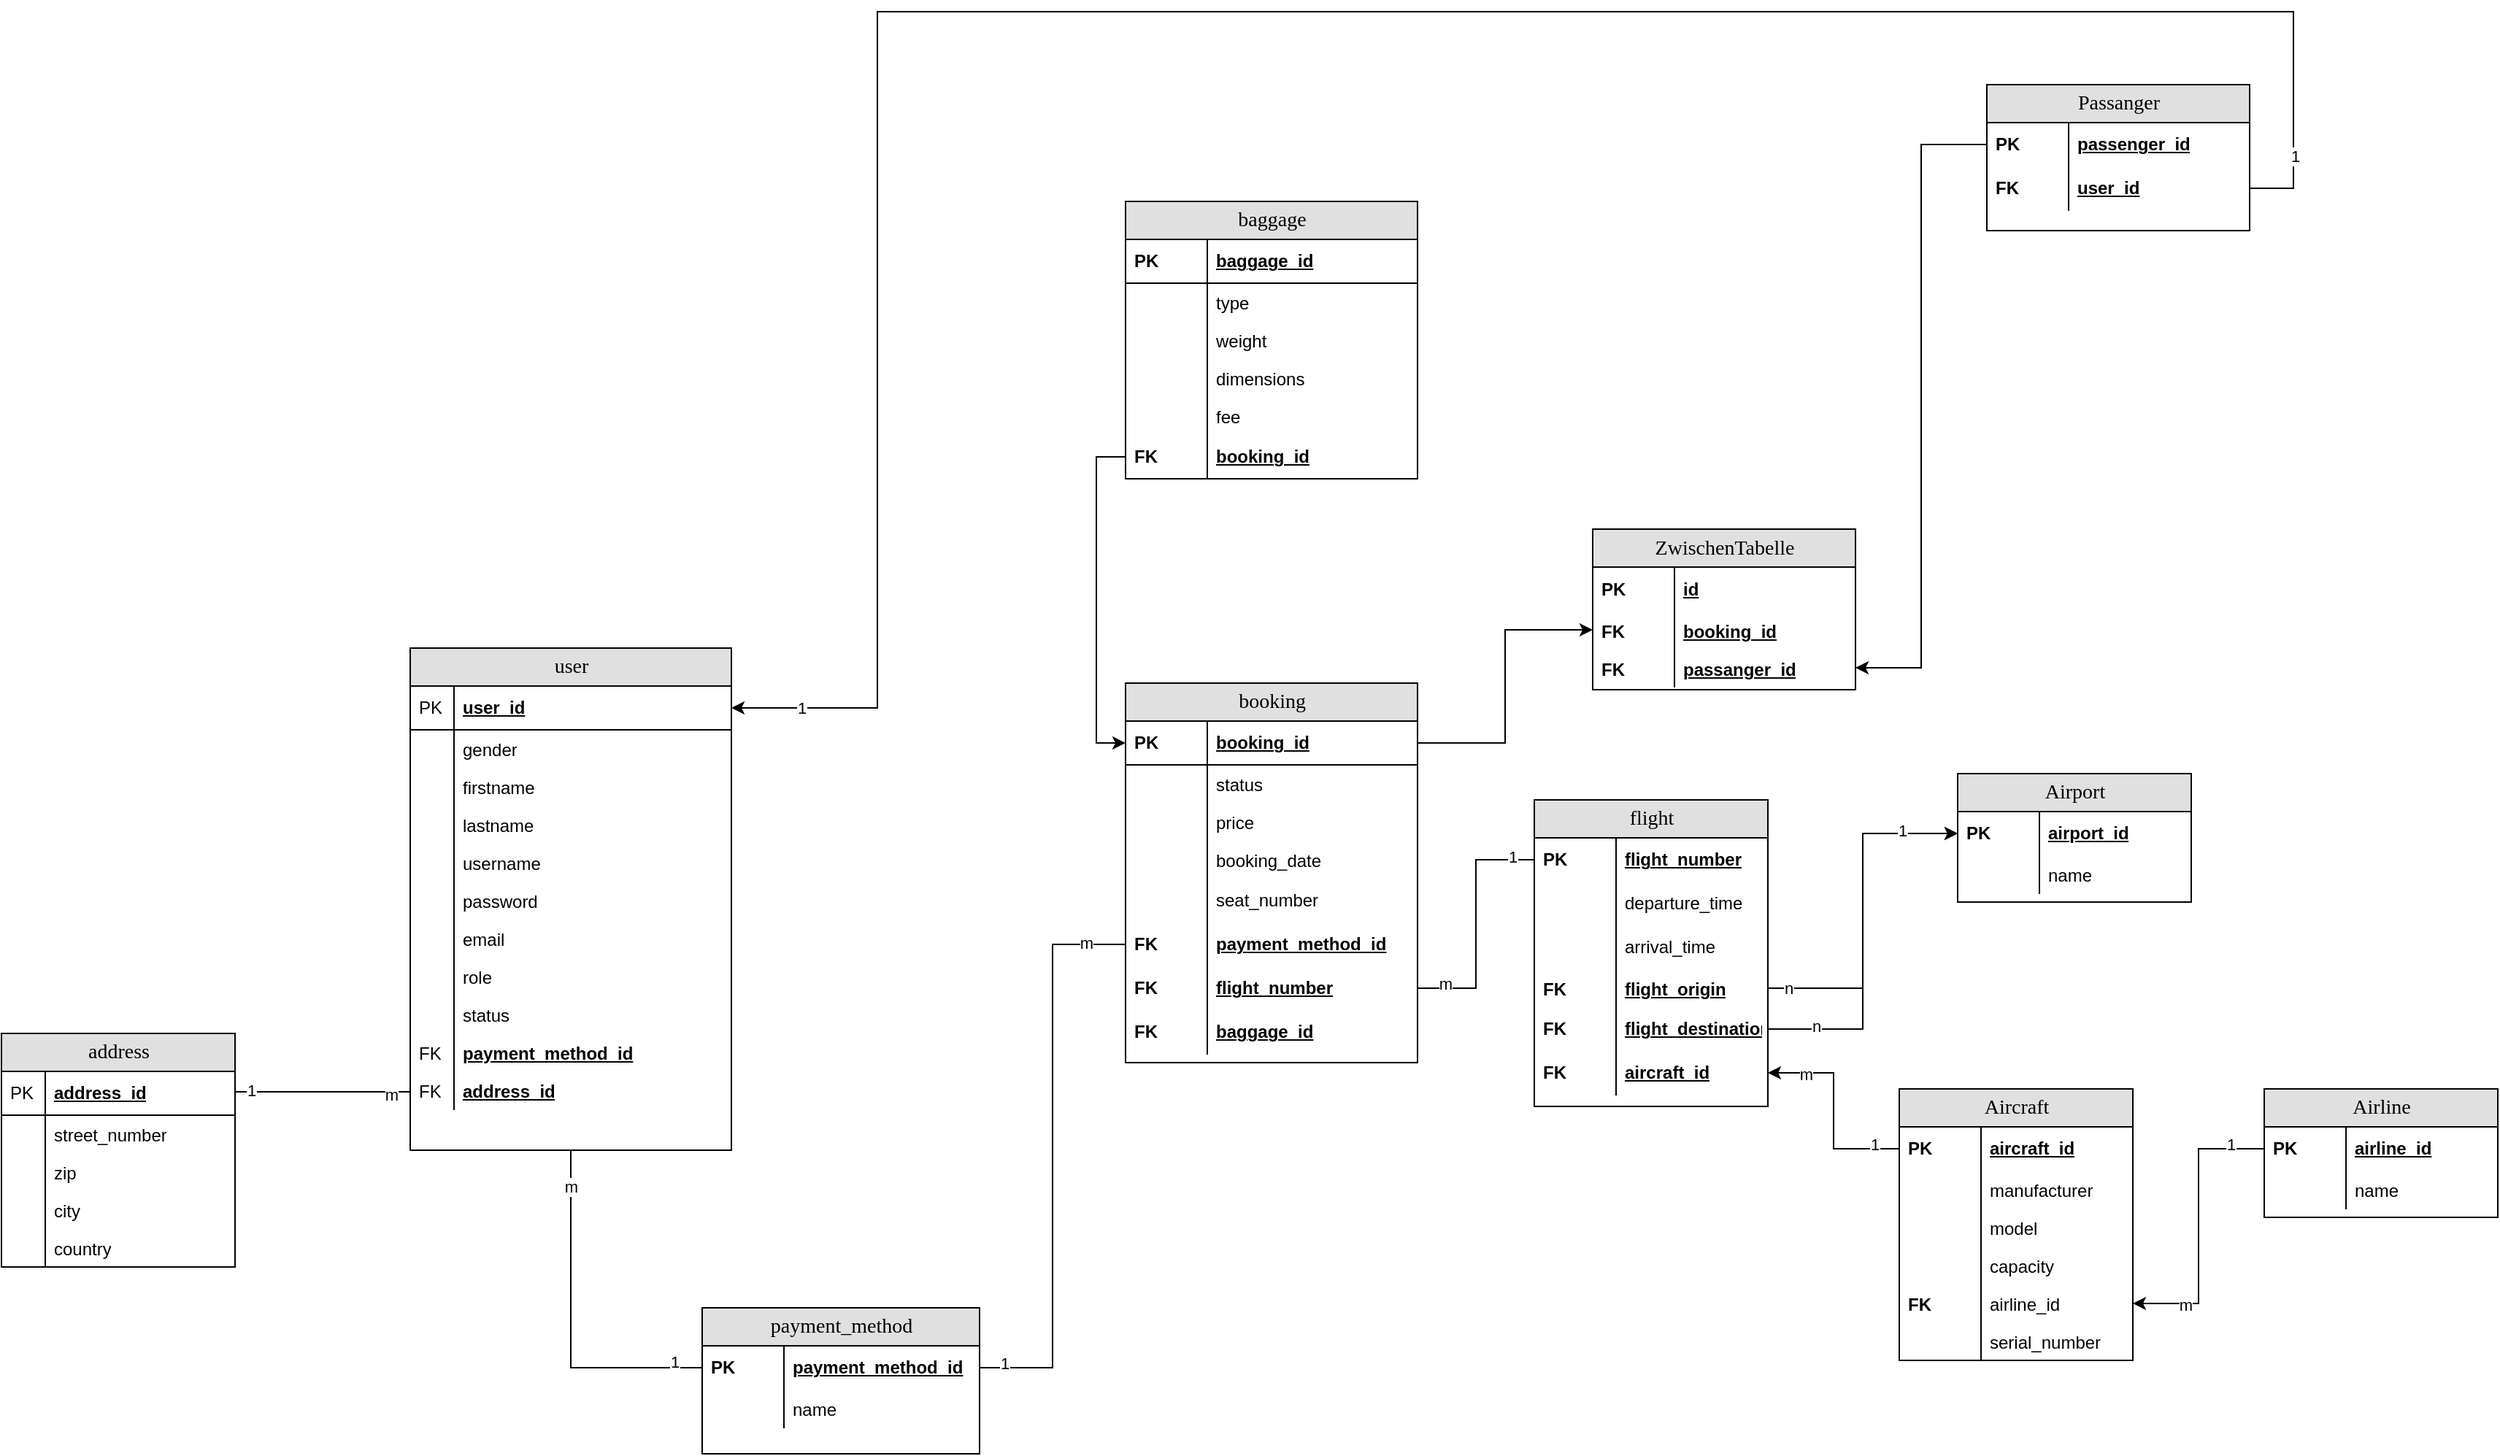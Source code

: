 <mxfile version="24.8.3">
  <diagram name="Page-1" id="3X5xe9rq5hHCWTX6ThUU">
    <mxGraphModel dx="1621" dy="2298" grid="1" gridSize="10" guides="1" tooltips="1" connect="1" arrows="1" fold="1" page="1" pageScale="1" pageWidth="827" pageHeight="1169" math="0" shadow="0">
      <root>
        <mxCell id="0" />
        <mxCell id="1" parent="0" />
        <mxCell id="WKol7qMnjXrewqIrSYWM-14" value="booking" style="swimlane;html=1;fontStyle=0;childLayout=stackLayout;horizontal=1;startSize=26;fillColor=#e0e0e0;horizontalStack=0;resizeParent=1;resizeLast=0;collapsible=1;marginBottom=0;swimlaneFillColor=#ffffff;align=center;rounded=0;shadow=0;comic=0;labelBackgroundColor=none;strokeWidth=1;fontFamily=Verdana;fontSize=14" parent="1" vertex="1">
          <mxGeometry x="500" y="380" width="200" height="260" as="geometry" />
        </mxCell>
        <mxCell id="WKol7qMnjXrewqIrSYWM-15" value="booking_id" style="shape=partialRectangle;top=0;left=0;right=0;bottom=1;html=1;align=left;verticalAlign=middle;fillColor=none;spacingLeft=60;spacingRight=4;whiteSpace=wrap;overflow=hidden;rotatable=0;points=[[0,0.5],[1,0.5]];portConstraint=eastwest;dropTarget=0;fontStyle=5;" parent="WKol7qMnjXrewqIrSYWM-14" vertex="1">
          <mxGeometry y="26" width="200" height="30" as="geometry" />
        </mxCell>
        <mxCell id="WKol7qMnjXrewqIrSYWM-16" value="PK" style="shape=partialRectangle;fontStyle=1;top=0;left=0;bottom=0;html=1;fillColor=none;align=left;verticalAlign=middle;spacingLeft=4;spacingRight=4;whiteSpace=wrap;overflow=hidden;rotatable=0;points=[];portConstraint=eastwest;part=1;" parent="WKol7qMnjXrewqIrSYWM-15" vertex="1" connectable="0">
          <mxGeometry width="56" height="30" as="geometry" />
        </mxCell>
        <mxCell id="WKol7qMnjXrewqIrSYWM-17" value="status" style="shape=partialRectangle;top=0;left=0;right=0;bottom=0;html=1;align=left;verticalAlign=top;fillColor=none;spacingLeft=60;spacingRight=4;whiteSpace=wrap;overflow=hidden;rotatable=0;points=[[0,0.5],[1,0.5]];portConstraint=eastwest;dropTarget=0;" parent="WKol7qMnjXrewqIrSYWM-14" vertex="1">
          <mxGeometry y="56" width="200" height="26" as="geometry" />
        </mxCell>
        <mxCell id="WKol7qMnjXrewqIrSYWM-18" value="" style="shape=partialRectangle;top=0;left=0;bottom=0;html=1;fillColor=none;align=left;verticalAlign=top;spacingLeft=4;spacingRight=4;whiteSpace=wrap;overflow=hidden;rotatable=0;points=[];portConstraint=eastwest;part=1;" parent="WKol7qMnjXrewqIrSYWM-17" vertex="1" connectable="0">
          <mxGeometry width="56" height="26" as="geometry" />
        </mxCell>
        <mxCell id="WKol7qMnjXrewqIrSYWM-19" value="price" style="shape=partialRectangle;top=0;left=0;right=0;bottom=0;html=1;align=left;verticalAlign=top;fillColor=none;spacingLeft=60;spacingRight=4;whiteSpace=wrap;overflow=hidden;rotatable=0;points=[[0,0.5],[1,0.5]];portConstraint=eastwest;dropTarget=0;" parent="WKol7qMnjXrewqIrSYWM-14" vertex="1">
          <mxGeometry y="82" width="200" height="26" as="geometry" />
        </mxCell>
        <mxCell id="WKol7qMnjXrewqIrSYWM-20" value="" style="shape=partialRectangle;top=0;left=0;bottom=0;html=1;fillColor=none;align=left;verticalAlign=top;spacingLeft=4;spacingRight=4;whiteSpace=wrap;overflow=hidden;rotatable=0;points=[];portConstraint=eastwest;part=1;" parent="WKol7qMnjXrewqIrSYWM-19" vertex="1" connectable="0">
          <mxGeometry width="56" height="26" as="geometry" />
        </mxCell>
        <mxCell id="WKol7qMnjXrewqIrSYWM-21" value="booking_date" style="shape=partialRectangle;top=0;left=0;right=0;bottom=0;html=1;align=left;verticalAlign=top;fillColor=none;spacingLeft=60;spacingRight=4;whiteSpace=wrap;overflow=hidden;rotatable=0;points=[[0,0.5],[1,0.5]];portConstraint=eastwest;dropTarget=0;" parent="WKol7qMnjXrewqIrSYWM-14" vertex="1">
          <mxGeometry y="108" width="200" height="26" as="geometry" />
        </mxCell>
        <mxCell id="WKol7qMnjXrewqIrSYWM-22" value="" style="shape=partialRectangle;top=0;left=0;bottom=0;html=1;fillColor=none;align=left;verticalAlign=top;spacingLeft=4;spacingRight=4;whiteSpace=wrap;overflow=hidden;rotatable=0;points=[];portConstraint=eastwest;part=1;" parent="WKol7qMnjXrewqIrSYWM-21" vertex="1" connectable="0">
          <mxGeometry width="56" height="26" as="geometry" />
        </mxCell>
        <mxCell id="WKol7qMnjXrewqIrSYWM-23" value="seat_number" style="shape=partialRectangle;top=0;left=0;right=0;bottom=0;html=1;align=left;verticalAlign=middle;fillColor=none;spacingLeft=60;spacingRight=4;whiteSpace=wrap;overflow=hidden;rotatable=0;points=[[0,0.5],[1,0.5]];portConstraint=eastwest;dropTarget=0;fontStyle=0;" parent="WKol7qMnjXrewqIrSYWM-14" vertex="1">
          <mxGeometry y="134" width="200" height="30" as="geometry" />
        </mxCell>
        <mxCell id="WKol7qMnjXrewqIrSYWM-24" value="" style="shape=partialRectangle;fontStyle=1;top=0;left=0;bottom=0;html=1;fillColor=none;align=left;verticalAlign=middle;spacingLeft=4;spacingRight=4;whiteSpace=wrap;overflow=hidden;rotatable=0;points=[];portConstraint=eastwest;part=1;" parent="WKol7qMnjXrewqIrSYWM-23" vertex="1" connectable="0">
          <mxGeometry width="56" height="30" as="geometry" />
        </mxCell>
        <mxCell id="WKol7qMnjXrewqIrSYWM-25" value="payment_method_id" style="shape=partialRectangle;top=0;left=0;right=0;bottom=0;html=1;align=left;verticalAlign=middle;fillColor=none;spacingLeft=60;spacingRight=4;whiteSpace=wrap;overflow=hidden;rotatable=0;points=[[0,0.5],[1,0.5]];portConstraint=eastwest;dropTarget=0;fontStyle=5;" parent="WKol7qMnjXrewqIrSYWM-14" vertex="1">
          <mxGeometry y="164" width="200" height="30" as="geometry" />
        </mxCell>
        <mxCell id="WKol7qMnjXrewqIrSYWM-26" value="FK" style="shape=partialRectangle;fontStyle=1;top=0;left=0;bottom=0;html=1;fillColor=none;align=left;verticalAlign=middle;spacingLeft=4;spacingRight=4;whiteSpace=wrap;overflow=hidden;rotatable=0;points=[];portConstraint=eastwest;part=1;" parent="WKol7qMnjXrewqIrSYWM-25" vertex="1" connectable="0">
          <mxGeometry width="56" height="30" as="geometry" />
        </mxCell>
        <mxCell id="WKol7qMnjXrewqIrSYWM-27" value="flight_number" style="shape=partialRectangle;top=0;left=0;right=0;bottom=0;html=1;align=left;verticalAlign=middle;fillColor=none;spacingLeft=60;spacingRight=4;whiteSpace=wrap;overflow=hidden;rotatable=0;points=[[0,0.5],[1,0.5]];portConstraint=eastwest;dropTarget=0;fontStyle=5;" parent="WKol7qMnjXrewqIrSYWM-14" vertex="1">
          <mxGeometry y="194" width="200" height="30" as="geometry" />
        </mxCell>
        <mxCell id="WKol7qMnjXrewqIrSYWM-28" value="FK" style="shape=partialRectangle;fontStyle=1;top=0;left=0;bottom=0;html=1;fillColor=none;align=left;verticalAlign=middle;spacingLeft=4;spacingRight=4;whiteSpace=wrap;overflow=hidden;rotatable=0;points=[];portConstraint=eastwest;part=1;" parent="WKol7qMnjXrewqIrSYWM-27" vertex="1" connectable="0">
          <mxGeometry width="56" height="30" as="geometry" />
        </mxCell>
        <mxCell id="WKol7qMnjXrewqIrSYWM-136" value="baggage_id" style="shape=partialRectangle;top=0;left=0;right=0;bottom=0;html=1;align=left;verticalAlign=middle;fillColor=none;spacingLeft=60;spacingRight=4;whiteSpace=wrap;overflow=hidden;rotatable=0;points=[[0,0.5],[1,0.5]];portConstraint=eastwest;dropTarget=0;fontStyle=5;" parent="WKol7qMnjXrewqIrSYWM-14" vertex="1">
          <mxGeometry y="224" width="200" height="30" as="geometry" />
        </mxCell>
        <mxCell id="WKol7qMnjXrewqIrSYWM-137" value="FK" style="shape=partialRectangle;fontStyle=1;top=0;left=0;bottom=0;html=1;fillColor=none;align=left;verticalAlign=middle;spacingLeft=4;spacingRight=4;whiteSpace=wrap;overflow=hidden;rotatable=0;points=[];portConstraint=eastwest;part=1;" parent="WKol7qMnjXrewqIrSYWM-136" vertex="1" connectable="0">
          <mxGeometry width="56" height="30" as="geometry" />
        </mxCell>
        <mxCell id="WKol7qMnjXrewqIrSYWM-29" value="flight" style="swimlane;html=1;fontStyle=0;childLayout=stackLayout;horizontal=1;startSize=26;fillColor=#e0e0e0;horizontalStack=0;resizeParent=1;resizeLast=0;collapsible=1;marginBottom=0;swimlaneFillColor=#ffffff;align=center;rounded=0;shadow=0;comic=0;labelBackgroundColor=none;strokeWidth=1;fontFamily=Verdana;fontSize=14" parent="1" vertex="1">
          <mxGeometry x="780" y="460" width="160" height="210" as="geometry" />
        </mxCell>
        <mxCell id="WKol7qMnjXrewqIrSYWM-30" value="flight_number" style="shape=partialRectangle;top=0;left=0;right=0;bottom=0;html=1;align=left;verticalAlign=middle;fillColor=none;spacingLeft=60;spacingRight=4;whiteSpace=wrap;overflow=hidden;rotatable=0;points=[[0,0.5],[1,0.5]];portConstraint=eastwest;dropTarget=0;fontStyle=5;" parent="WKol7qMnjXrewqIrSYWM-29" vertex="1">
          <mxGeometry y="26" width="160" height="30" as="geometry" />
        </mxCell>
        <mxCell id="WKol7qMnjXrewqIrSYWM-31" value="PK" style="shape=partialRectangle;fontStyle=1;top=0;left=0;bottom=0;html=1;fillColor=none;align=left;verticalAlign=middle;spacingLeft=4;spacingRight=4;whiteSpace=wrap;overflow=hidden;rotatable=0;points=[];portConstraint=eastwest;part=1;" parent="WKol7qMnjXrewqIrSYWM-30" vertex="1" connectable="0">
          <mxGeometry width="56" height="30" as="geometry" />
        </mxCell>
        <mxCell id="WKol7qMnjXrewqIrSYWM-36" value="departure_time" style="shape=partialRectangle;top=0;left=0;right=0;bottom=0;html=1;align=left;verticalAlign=middle;fillColor=none;spacingLeft=60;spacingRight=4;whiteSpace=wrap;overflow=hidden;rotatable=0;points=[[0,0.5],[1,0.5]];portConstraint=eastwest;dropTarget=0;fontStyle=0;" parent="WKol7qMnjXrewqIrSYWM-29" vertex="1">
          <mxGeometry y="56" width="160" height="30" as="geometry" />
        </mxCell>
        <mxCell id="WKol7qMnjXrewqIrSYWM-37" value="" style="shape=partialRectangle;fontStyle=1;top=0;left=0;bottom=0;html=1;fillColor=none;align=left;verticalAlign=middle;spacingLeft=4;spacingRight=4;whiteSpace=wrap;overflow=hidden;rotatable=0;points=[];portConstraint=eastwest;part=1;" parent="WKol7qMnjXrewqIrSYWM-36" vertex="1" connectable="0">
          <mxGeometry width="56" height="30" as="geometry" />
        </mxCell>
        <mxCell id="WKol7qMnjXrewqIrSYWM-38" value="&lt;span style=&quot;&quot;&gt;arrival_time&lt;/span&gt;" style="shape=partialRectangle;top=0;left=0;right=0;bottom=0;html=1;align=left;verticalAlign=middle;fillColor=none;spacingLeft=60;spacingRight=4;whiteSpace=wrap;overflow=hidden;rotatable=0;points=[[0,0.5],[1,0.5]];portConstraint=eastwest;dropTarget=0;fontStyle=0;" parent="WKol7qMnjXrewqIrSYWM-29" vertex="1">
          <mxGeometry y="86" width="160" height="30" as="geometry" />
        </mxCell>
        <mxCell id="WKol7qMnjXrewqIrSYWM-39" value="" style="shape=partialRectangle;fontStyle=1;top=0;left=0;bottom=0;html=1;fillColor=none;align=left;verticalAlign=middle;spacingLeft=4;spacingRight=4;whiteSpace=wrap;overflow=hidden;rotatable=0;points=[];portConstraint=eastwest;part=1;" parent="WKol7qMnjXrewqIrSYWM-38" vertex="1" connectable="0">
          <mxGeometry width="56" height="30" as="geometry" />
        </mxCell>
        <mxCell id="WKol7qMnjXrewqIrSYWM-32" value="flight_origin" style="shape=partialRectangle;top=0;left=0;right=0;bottom=0;html=1;align=left;verticalAlign=top;fillColor=none;spacingLeft=60;spacingRight=4;whiteSpace=wrap;overflow=hidden;rotatable=0;points=[[0,0.5],[1,0.5]];portConstraint=eastwest;dropTarget=0;fontStyle=5" parent="WKol7qMnjXrewqIrSYWM-29" vertex="1">
          <mxGeometry y="116" width="160" height="26" as="geometry" />
        </mxCell>
        <mxCell id="WKol7qMnjXrewqIrSYWM-33" value="&lt;b&gt;FK&lt;/b&gt;" style="shape=partialRectangle;top=0;left=0;bottom=0;html=1;fillColor=none;align=left;verticalAlign=top;spacingLeft=4;spacingRight=4;whiteSpace=wrap;overflow=hidden;rotatable=0;points=[];portConstraint=eastwest;part=1;" parent="WKol7qMnjXrewqIrSYWM-32" vertex="1" connectable="0">
          <mxGeometry width="56" height="26" as="geometry" />
        </mxCell>
        <mxCell id="WKol7qMnjXrewqIrSYWM-34" value="&lt;span style=&quot;&quot;&gt;flight_destination&lt;/span&gt;" style="shape=partialRectangle;top=0;left=0;right=0;bottom=0;html=1;align=left;verticalAlign=middle;fillColor=none;spacingLeft=60;spacingRight=4;whiteSpace=wrap;overflow=hidden;rotatable=0;points=[[0,0.5],[1,0.5]];portConstraint=eastwest;dropTarget=0;fontStyle=5;" parent="WKol7qMnjXrewqIrSYWM-29" vertex="1">
          <mxGeometry y="142" width="160" height="30" as="geometry" />
        </mxCell>
        <mxCell id="WKol7qMnjXrewqIrSYWM-35" value="FK" style="shape=partialRectangle;fontStyle=1;top=0;left=0;bottom=0;html=1;fillColor=none;align=left;verticalAlign=middle;spacingLeft=4;spacingRight=4;whiteSpace=wrap;overflow=hidden;rotatable=0;points=[];portConstraint=eastwest;part=1;" parent="WKol7qMnjXrewqIrSYWM-34" vertex="1" connectable="0">
          <mxGeometry width="56" height="30" as="geometry" />
        </mxCell>
        <mxCell id="WKol7qMnjXrewqIrSYWM-40" value="&lt;span style=&quot;&quot;&gt;aircraft_id&lt;/span&gt;" style="shape=partialRectangle;top=0;left=0;right=0;bottom=0;html=1;align=left;verticalAlign=middle;fillColor=none;spacingLeft=60;spacingRight=4;whiteSpace=wrap;overflow=hidden;rotatable=0;points=[[0,0.5],[1,0.5]];portConstraint=eastwest;dropTarget=0;fontStyle=5;" parent="WKol7qMnjXrewqIrSYWM-29" vertex="1">
          <mxGeometry y="172" width="160" height="30" as="geometry" />
        </mxCell>
        <mxCell id="WKol7qMnjXrewqIrSYWM-41" value="FK" style="shape=partialRectangle;fontStyle=1;top=0;left=0;bottom=0;html=1;fillColor=none;align=left;verticalAlign=middle;spacingLeft=4;spacingRight=4;whiteSpace=wrap;overflow=hidden;rotatable=0;points=[];portConstraint=eastwest;part=1;" parent="WKol7qMnjXrewqIrSYWM-40" vertex="1" connectable="0">
          <mxGeometry width="56" height="30" as="geometry" />
        </mxCell>
        <mxCell id="WKol7qMnjXrewqIrSYWM-42" value="user" style="swimlane;html=1;fontStyle=0;childLayout=stackLayout;horizontal=1;startSize=26;fillColor=#e0e0e0;horizontalStack=0;resizeParent=1;resizeLast=0;collapsible=1;marginBottom=0;swimlaneFillColor=#ffffff;align=center;rounded=0;shadow=0;comic=0;labelBackgroundColor=none;strokeWidth=1;fontFamily=Verdana;fontSize=14" parent="1" vertex="1">
          <mxGeometry x="10" y="356" width="220" height="344" as="geometry" />
        </mxCell>
        <mxCell id="WKol7qMnjXrewqIrSYWM-43" value="user_id" style="shape=partialRectangle;top=0;left=0;right=0;bottom=1;html=1;align=left;verticalAlign=middle;fillColor=none;spacingLeft=34;spacingRight=4;whiteSpace=wrap;overflow=hidden;rotatable=0;points=[[0,0.5],[1,0.5]];portConstraint=eastwest;dropTarget=0;fontStyle=5;" parent="WKol7qMnjXrewqIrSYWM-42" vertex="1">
          <mxGeometry y="26" width="220" height="30" as="geometry" />
        </mxCell>
        <mxCell id="WKol7qMnjXrewqIrSYWM-44" value="PK" style="shape=partialRectangle;top=0;left=0;bottom=0;html=1;fillColor=none;align=left;verticalAlign=middle;spacingLeft=4;spacingRight=4;whiteSpace=wrap;overflow=hidden;rotatable=0;points=[];portConstraint=eastwest;part=1;" parent="WKol7qMnjXrewqIrSYWM-43" vertex="1" connectable="0">
          <mxGeometry width="30" height="30" as="geometry" />
        </mxCell>
        <mxCell id="WKol7qMnjXrewqIrSYWM-45" value="gender&lt;div&gt;&lt;br&gt;&lt;/div&gt;&lt;div&gt;&lt;br&gt;&lt;/div&gt;" style="shape=partialRectangle;top=0;left=0;right=0;bottom=0;html=1;align=left;verticalAlign=top;fillColor=none;spacingLeft=34;spacingRight=4;whiteSpace=wrap;overflow=hidden;rotatable=0;points=[[0,0.5],[1,0.5]];portConstraint=eastwest;dropTarget=0;" parent="WKol7qMnjXrewqIrSYWM-42" vertex="1">
          <mxGeometry y="56" width="220" height="26" as="geometry" />
        </mxCell>
        <mxCell id="WKol7qMnjXrewqIrSYWM-46" value="" style="shape=partialRectangle;top=0;left=0;bottom=0;html=1;fillColor=none;align=left;verticalAlign=top;spacingLeft=4;spacingRight=4;whiteSpace=wrap;overflow=hidden;rotatable=0;points=[];portConstraint=eastwest;part=1;" parent="WKol7qMnjXrewqIrSYWM-45" vertex="1" connectable="0">
          <mxGeometry width="30" height="26" as="geometry" />
        </mxCell>
        <mxCell id="WKol7qMnjXrewqIrSYWM-47" value="firstname" style="shape=partialRectangle;top=0;left=0;right=0;bottom=0;html=1;align=left;verticalAlign=top;fillColor=none;spacingLeft=34;spacingRight=4;whiteSpace=wrap;overflow=hidden;rotatable=0;points=[[0,0.5],[1,0.5]];portConstraint=eastwest;dropTarget=0;" parent="WKol7qMnjXrewqIrSYWM-42" vertex="1">
          <mxGeometry y="82" width="220" height="26" as="geometry" />
        </mxCell>
        <mxCell id="WKol7qMnjXrewqIrSYWM-48" value="" style="shape=partialRectangle;top=0;left=0;bottom=0;html=1;fillColor=none;align=left;verticalAlign=top;spacingLeft=4;spacingRight=4;whiteSpace=wrap;overflow=hidden;rotatable=0;points=[];portConstraint=eastwest;part=1;" parent="WKol7qMnjXrewqIrSYWM-47" vertex="1" connectable="0">
          <mxGeometry width="30" height="26" as="geometry" />
        </mxCell>
        <mxCell id="WKol7qMnjXrewqIrSYWM-49" value="lastname" style="shape=partialRectangle;top=0;left=0;right=0;bottom=0;html=1;align=left;verticalAlign=top;fillColor=none;spacingLeft=34;spacingRight=4;whiteSpace=wrap;overflow=hidden;rotatable=0;points=[[0,0.5],[1,0.5]];portConstraint=eastwest;dropTarget=0;" parent="WKol7qMnjXrewqIrSYWM-42" vertex="1">
          <mxGeometry y="108" width="220" height="26" as="geometry" />
        </mxCell>
        <mxCell id="WKol7qMnjXrewqIrSYWM-50" value="" style="shape=partialRectangle;top=0;left=0;bottom=0;html=1;fillColor=none;align=left;verticalAlign=top;spacingLeft=4;spacingRight=4;whiteSpace=wrap;overflow=hidden;rotatable=0;points=[];portConstraint=eastwest;part=1;" parent="WKol7qMnjXrewqIrSYWM-49" vertex="1" connectable="0">
          <mxGeometry width="30" height="26" as="geometry" />
        </mxCell>
        <mxCell id="WKol7qMnjXrewqIrSYWM-51" value="username" style="shape=partialRectangle;top=0;left=0;right=0;bottom=0;html=1;align=left;verticalAlign=top;fillColor=none;spacingLeft=34;spacingRight=4;whiteSpace=wrap;overflow=hidden;rotatable=0;points=[[0,0.5],[1,0.5]];portConstraint=eastwest;dropTarget=0;" parent="WKol7qMnjXrewqIrSYWM-42" vertex="1">
          <mxGeometry y="134" width="220" height="26" as="geometry" />
        </mxCell>
        <mxCell id="WKol7qMnjXrewqIrSYWM-52" value="" style="shape=partialRectangle;top=0;left=0;bottom=0;html=1;fillColor=none;align=left;verticalAlign=top;spacingLeft=4;spacingRight=4;whiteSpace=wrap;overflow=hidden;rotatable=0;points=[];portConstraint=eastwest;part=1;" parent="WKol7qMnjXrewqIrSYWM-51" vertex="1" connectable="0">
          <mxGeometry width="30" height="26" as="geometry" />
        </mxCell>
        <mxCell id="WKol7qMnjXrewqIrSYWM-53" value="password" style="shape=partialRectangle;top=0;left=0;right=0;bottom=0;html=1;align=left;verticalAlign=top;fillColor=none;spacingLeft=34;spacingRight=4;whiteSpace=wrap;overflow=hidden;rotatable=0;points=[[0,0.5],[1,0.5]];portConstraint=eastwest;dropTarget=0;" parent="WKol7qMnjXrewqIrSYWM-42" vertex="1">
          <mxGeometry y="160" width="220" height="26" as="geometry" />
        </mxCell>
        <mxCell id="WKol7qMnjXrewqIrSYWM-54" value="" style="shape=partialRectangle;top=0;left=0;bottom=0;html=1;fillColor=none;align=left;verticalAlign=top;spacingLeft=4;spacingRight=4;whiteSpace=wrap;overflow=hidden;rotatable=0;points=[];portConstraint=eastwest;part=1;" parent="WKol7qMnjXrewqIrSYWM-53" vertex="1" connectable="0">
          <mxGeometry width="30" height="26" as="geometry" />
        </mxCell>
        <mxCell id="WKol7qMnjXrewqIrSYWM-55" value="email" style="shape=partialRectangle;top=0;left=0;right=0;bottom=0;html=1;align=left;verticalAlign=top;fillColor=none;spacingLeft=34;spacingRight=4;whiteSpace=wrap;overflow=hidden;rotatable=0;points=[[0,0.5],[1,0.5]];portConstraint=eastwest;dropTarget=0;" parent="WKol7qMnjXrewqIrSYWM-42" vertex="1">
          <mxGeometry y="186" width="220" height="26" as="geometry" />
        </mxCell>
        <mxCell id="WKol7qMnjXrewqIrSYWM-56" value="" style="shape=partialRectangle;top=0;left=0;bottom=0;html=1;fillColor=none;align=left;verticalAlign=top;spacingLeft=4;spacingRight=4;whiteSpace=wrap;overflow=hidden;rotatable=0;points=[];portConstraint=eastwest;part=1;" parent="WKol7qMnjXrewqIrSYWM-55" vertex="1" connectable="0">
          <mxGeometry width="30" height="26" as="geometry" />
        </mxCell>
        <mxCell id="WKol7qMnjXrewqIrSYWM-57" value="role" style="shape=partialRectangle;top=0;left=0;right=0;bottom=0;html=1;align=left;verticalAlign=top;fillColor=none;spacingLeft=34;spacingRight=4;whiteSpace=wrap;overflow=hidden;rotatable=0;points=[[0,0.5],[1,0.5]];portConstraint=eastwest;dropTarget=0;" parent="WKol7qMnjXrewqIrSYWM-42" vertex="1">
          <mxGeometry y="212" width="220" height="26" as="geometry" />
        </mxCell>
        <mxCell id="WKol7qMnjXrewqIrSYWM-58" value="" style="shape=partialRectangle;top=0;left=0;bottom=0;html=1;fillColor=none;align=left;verticalAlign=top;spacingLeft=4;spacingRight=4;whiteSpace=wrap;overflow=hidden;rotatable=0;points=[];portConstraint=eastwest;part=1;" parent="WKol7qMnjXrewqIrSYWM-57" vertex="1" connectable="0">
          <mxGeometry width="30" height="26" as="geometry" />
        </mxCell>
        <mxCell id="WKol7qMnjXrewqIrSYWM-59" value="status" style="shape=partialRectangle;top=0;left=0;right=0;bottom=0;html=1;align=left;verticalAlign=top;fillColor=none;spacingLeft=34;spacingRight=4;whiteSpace=wrap;overflow=hidden;rotatable=0;points=[[0,0.5],[1,0.5]];portConstraint=eastwest;dropTarget=0;" parent="WKol7qMnjXrewqIrSYWM-42" vertex="1">
          <mxGeometry y="238" width="220" height="26" as="geometry" />
        </mxCell>
        <mxCell id="WKol7qMnjXrewqIrSYWM-60" value="" style="shape=partialRectangle;top=0;left=0;bottom=0;html=1;fillColor=none;align=left;verticalAlign=top;spacingLeft=4;spacingRight=4;whiteSpace=wrap;overflow=hidden;rotatable=0;points=[];portConstraint=eastwest;part=1;" parent="WKol7qMnjXrewqIrSYWM-59" vertex="1" connectable="0">
          <mxGeometry width="30" height="26" as="geometry" />
        </mxCell>
        <mxCell id="WKol7qMnjXrewqIrSYWM-61" value="&lt;u&gt;payment_method_id&lt;/u&gt;" style="shape=partialRectangle;top=0;left=0;right=0;bottom=0;html=1;align=left;verticalAlign=top;fillColor=none;spacingLeft=34;spacingRight=4;whiteSpace=wrap;overflow=hidden;rotatable=0;points=[[0,0.5],[1,0.5]];portConstraint=eastwest;dropTarget=0;fontStyle=1" parent="WKol7qMnjXrewqIrSYWM-42" vertex="1">
          <mxGeometry y="264" width="220" height="26" as="geometry" />
        </mxCell>
        <mxCell id="WKol7qMnjXrewqIrSYWM-62" value="FK" style="shape=partialRectangle;top=0;left=0;bottom=0;html=1;fillColor=none;align=left;verticalAlign=top;spacingLeft=4;spacingRight=4;whiteSpace=wrap;overflow=hidden;rotatable=0;points=[];portConstraint=eastwest;part=1;" parent="WKol7qMnjXrewqIrSYWM-61" vertex="1" connectable="0">
          <mxGeometry width="30" height="26" as="geometry" />
        </mxCell>
        <mxCell id="WKol7qMnjXrewqIrSYWM-63" value="&lt;u&gt;address_id&lt;/u&gt;" style="shape=partialRectangle;top=0;left=0;right=0;bottom=0;html=1;align=left;verticalAlign=top;fillColor=none;spacingLeft=34;spacingRight=4;whiteSpace=wrap;overflow=hidden;rotatable=0;points=[[0,0.5],[1,0.5]];portConstraint=eastwest;dropTarget=0;fontStyle=1" parent="WKol7qMnjXrewqIrSYWM-42" vertex="1">
          <mxGeometry y="290" width="220" height="26" as="geometry" />
        </mxCell>
        <mxCell id="WKol7qMnjXrewqIrSYWM-64" value="FK" style="shape=partialRectangle;top=0;left=0;bottom=0;html=1;fillColor=none;align=left;verticalAlign=top;spacingLeft=4;spacingRight=4;whiteSpace=wrap;overflow=hidden;rotatable=0;points=[];portConstraint=eastwest;part=1;" parent="WKol7qMnjXrewqIrSYWM-63" vertex="1" connectable="0">
          <mxGeometry width="30" height="26" as="geometry" />
        </mxCell>
        <mxCell id="WKol7qMnjXrewqIrSYWM-67" value="address" style="swimlane;html=1;fontStyle=0;childLayout=stackLayout;horizontal=1;startSize=26;fillColor=#e0e0e0;horizontalStack=0;resizeParent=1;resizeLast=0;collapsible=1;marginBottom=0;swimlaneFillColor=#ffffff;align=center;rounded=0;shadow=0;comic=0;labelBackgroundColor=none;strokeWidth=1;fontFamily=Verdana;fontSize=14" parent="1" vertex="1">
          <mxGeometry x="-270" y="620" width="160" height="160" as="geometry" />
        </mxCell>
        <mxCell id="WKol7qMnjXrewqIrSYWM-68" value="address_id" style="shape=partialRectangle;top=0;left=0;right=0;bottom=1;html=1;align=left;verticalAlign=middle;fillColor=none;spacingLeft=34;spacingRight=4;whiteSpace=wrap;overflow=hidden;rotatable=0;points=[[0,0.5],[1,0.5]];portConstraint=eastwest;dropTarget=0;fontStyle=5;" parent="WKol7qMnjXrewqIrSYWM-67" vertex="1">
          <mxGeometry y="26" width="160" height="30" as="geometry" />
        </mxCell>
        <mxCell id="WKol7qMnjXrewqIrSYWM-69" value="PK" style="shape=partialRectangle;top=0;left=0;bottom=0;html=1;fillColor=none;align=left;verticalAlign=middle;spacingLeft=4;spacingRight=4;whiteSpace=wrap;overflow=hidden;rotatable=0;points=[];portConstraint=eastwest;part=1;" parent="WKol7qMnjXrewqIrSYWM-68" vertex="1" connectable="0">
          <mxGeometry width="30" height="30" as="geometry" />
        </mxCell>
        <mxCell id="WKol7qMnjXrewqIrSYWM-70" value="street_number" style="shape=partialRectangle;top=0;left=0;right=0;bottom=0;html=1;align=left;verticalAlign=top;fillColor=none;spacingLeft=34;spacingRight=4;whiteSpace=wrap;overflow=hidden;rotatable=0;points=[[0,0.5],[1,0.5]];portConstraint=eastwest;dropTarget=0;" parent="WKol7qMnjXrewqIrSYWM-67" vertex="1">
          <mxGeometry y="56" width="160" height="26" as="geometry" />
        </mxCell>
        <mxCell id="WKol7qMnjXrewqIrSYWM-71" value="" style="shape=partialRectangle;top=0;left=0;bottom=0;html=1;fillColor=none;align=left;verticalAlign=top;spacingLeft=4;spacingRight=4;whiteSpace=wrap;overflow=hidden;rotatable=0;points=[];portConstraint=eastwest;part=1;" parent="WKol7qMnjXrewqIrSYWM-70" vertex="1" connectable="0">
          <mxGeometry width="30" height="26" as="geometry" />
        </mxCell>
        <mxCell id="WKol7qMnjXrewqIrSYWM-72" value="zip" style="shape=partialRectangle;top=0;left=0;right=0;bottom=0;html=1;align=left;verticalAlign=top;fillColor=none;spacingLeft=34;spacingRight=4;whiteSpace=wrap;overflow=hidden;rotatable=0;points=[[0,0.5],[1,0.5]];portConstraint=eastwest;dropTarget=0;" parent="WKol7qMnjXrewqIrSYWM-67" vertex="1">
          <mxGeometry y="82" width="160" height="26" as="geometry" />
        </mxCell>
        <mxCell id="WKol7qMnjXrewqIrSYWM-73" value="" style="shape=partialRectangle;top=0;left=0;bottom=0;html=1;fillColor=none;align=left;verticalAlign=top;spacingLeft=4;spacingRight=4;whiteSpace=wrap;overflow=hidden;rotatable=0;points=[];portConstraint=eastwest;part=1;" parent="WKol7qMnjXrewqIrSYWM-72" vertex="1" connectable="0">
          <mxGeometry width="30" height="26" as="geometry" />
        </mxCell>
        <mxCell id="WKol7qMnjXrewqIrSYWM-74" value="city" style="shape=partialRectangle;top=0;left=0;right=0;bottom=0;html=1;align=left;verticalAlign=top;fillColor=none;spacingLeft=34;spacingRight=4;whiteSpace=wrap;overflow=hidden;rotatable=0;points=[[0,0.5],[1,0.5]];portConstraint=eastwest;dropTarget=0;" parent="WKol7qMnjXrewqIrSYWM-67" vertex="1">
          <mxGeometry y="108" width="160" height="26" as="geometry" />
        </mxCell>
        <mxCell id="WKol7qMnjXrewqIrSYWM-75" value="" style="shape=partialRectangle;top=0;left=0;bottom=0;html=1;fillColor=none;align=left;verticalAlign=top;spacingLeft=4;spacingRight=4;whiteSpace=wrap;overflow=hidden;rotatable=0;points=[];portConstraint=eastwest;part=1;" parent="WKol7qMnjXrewqIrSYWM-74" vertex="1" connectable="0">
          <mxGeometry width="30" height="26" as="geometry" />
        </mxCell>
        <mxCell id="vC5ICXGKQEEedqy900Zl-3" value="country" style="shape=partialRectangle;top=0;left=0;right=0;bottom=0;html=1;align=left;verticalAlign=top;fillColor=none;spacingLeft=34;spacingRight=4;whiteSpace=wrap;overflow=hidden;rotatable=0;points=[[0,0.5],[1,0.5]];portConstraint=eastwest;dropTarget=0;" vertex="1" parent="WKol7qMnjXrewqIrSYWM-67">
          <mxGeometry y="134" width="160" height="26" as="geometry" />
        </mxCell>
        <mxCell id="vC5ICXGKQEEedqy900Zl-4" value="" style="shape=partialRectangle;top=0;left=0;bottom=0;html=1;fillColor=none;align=left;verticalAlign=top;spacingLeft=4;spacingRight=4;whiteSpace=wrap;overflow=hidden;rotatable=0;points=[];portConstraint=eastwest;part=1;" vertex="1" connectable="0" parent="vC5ICXGKQEEedqy900Zl-3">
          <mxGeometry width="30" height="26" as="geometry" />
        </mxCell>
        <mxCell id="WKol7qMnjXrewqIrSYWM-78" style="edgeStyle=orthogonalEdgeStyle;rounded=0;orthogonalLoop=1;jettySize=auto;html=1;endArrow=none;endFill=0;" parent="1" target="WKol7qMnjXrewqIrSYWM-68" edge="1">
          <mxGeometry relative="1" as="geometry">
            <mxPoint x="10" y="659" as="sourcePoint" />
            <Array as="points">
              <mxPoint x="10" y="660" />
            </Array>
          </mxGeometry>
        </mxCell>
        <mxCell id="WKol7qMnjXrewqIrSYWM-185" value="m" style="edgeLabel;html=1;align=center;verticalAlign=middle;resizable=0;points=[];" parent="WKol7qMnjXrewqIrSYWM-78" vertex="1" connectable="0">
          <mxGeometry x="-0.769" y="2" relative="1" as="geometry">
            <mxPoint as="offset" />
          </mxGeometry>
        </mxCell>
        <mxCell id="WKol7qMnjXrewqIrSYWM-186" value="1" style="edgeLabel;html=1;align=center;verticalAlign=middle;resizable=0;points=[];" parent="WKol7qMnjXrewqIrSYWM-78" vertex="1" connectable="0">
          <mxGeometry x="0.818" y="-1" relative="1" as="geometry">
            <mxPoint as="offset" />
          </mxGeometry>
        </mxCell>
        <mxCell id="WKol7qMnjXrewqIrSYWM-82" style="edgeStyle=orthogonalEdgeStyle;rounded=0;orthogonalLoop=1;jettySize=auto;html=1;exitX=1;exitY=0.5;exitDx=0;exitDy=0;entryX=0;entryY=0.5;entryDx=0;entryDy=0;endArrow=none;endFill=0;" parent="1" source="WKol7qMnjXrewqIrSYWM-27" target="WKol7qMnjXrewqIrSYWM-30" edge="1">
          <mxGeometry relative="1" as="geometry" />
        </mxCell>
        <mxCell id="WKol7qMnjXrewqIrSYWM-175" value="m" style="edgeLabel;html=1;align=center;verticalAlign=middle;resizable=0;points=[];" parent="WKol7qMnjXrewqIrSYWM-82" vertex="1" connectable="0">
          <mxGeometry x="-0.774" y="3" relative="1" as="geometry">
            <mxPoint as="offset" />
          </mxGeometry>
        </mxCell>
        <mxCell id="WKol7qMnjXrewqIrSYWM-176" value="1" style="edgeLabel;html=1;align=center;verticalAlign=middle;resizable=0;points=[];" parent="WKol7qMnjXrewqIrSYWM-82" vertex="1" connectable="0">
          <mxGeometry x="0.821" y="2" relative="1" as="geometry">
            <mxPoint as="offset" />
          </mxGeometry>
        </mxCell>
        <mxCell id="WKol7qMnjXrewqIrSYWM-87" value="Passanger" style="swimlane;html=1;fontStyle=0;childLayout=stackLayout;horizontal=1;startSize=26;fillColor=#e0e0e0;horizontalStack=0;resizeParent=1;resizeLast=0;collapsible=1;marginBottom=0;swimlaneFillColor=#ffffff;align=center;rounded=0;shadow=0;comic=0;labelBackgroundColor=none;strokeWidth=1;fontFamily=Verdana;fontSize=14" parent="1" vertex="1">
          <mxGeometry x="1090" y="-30" width="180" height="100" as="geometry" />
        </mxCell>
        <mxCell id="WKol7qMnjXrewqIrSYWM-88" value="passenger_id" style="shape=partialRectangle;top=0;left=0;right=0;bottom=0;html=1;align=left;verticalAlign=middle;fillColor=none;spacingLeft=60;spacingRight=4;whiteSpace=wrap;overflow=hidden;rotatable=0;points=[[0,0.5],[1,0.5]];portConstraint=eastwest;dropTarget=0;fontStyle=5;" parent="WKol7qMnjXrewqIrSYWM-87" vertex="1">
          <mxGeometry y="26" width="180" height="30" as="geometry" />
        </mxCell>
        <mxCell id="WKol7qMnjXrewqIrSYWM-89" value="PK" style="shape=partialRectangle;fontStyle=1;top=0;left=0;bottom=0;html=1;fillColor=none;align=left;verticalAlign=middle;spacingLeft=4;spacingRight=4;whiteSpace=wrap;overflow=hidden;rotatable=0;points=[];portConstraint=eastwest;part=1;" parent="WKol7qMnjXrewqIrSYWM-88" vertex="1" connectable="0">
          <mxGeometry width="56" height="30" as="geometry" />
        </mxCell>
        <mxCell id="WKol7qMnjXrewqIrSYWM-188" value="user_id" style="shape=partialRectangle;top=0;left=0;right=0;bottom=0;html=1;align=left;verticalAlign=middle;fillColor=none;spacingLeft=60;spacingRight=4;whiteSpace=wrap;overflow=hidden;rotatable=0;points=[[0,0.5],[1,0.5]];portConstraint=eastwest;dropTarget=0;fontStyle=5;" parent="WKol7qMnjXrewqIrSYWM-87" vertex="1">
          <mxGeometry y="56" width="180" height="30" as="geometry" />
        </mxCell>
        <mxCell id="WKol7qMnjXrewqIrSYWM-189" value="FK" style="shape=partialRectangle;fontStyle=1;top=0;left=0;bottom=0;html=1;fillColor=none;align=left;verticalAlign=middle;spacingLeft=4;spacingRight=4;whiteSpace=wrap;overflow=hidden;rotatable=0;points=[];portConstraint=eastwest;part=1;" parent="WKol7qMnjXrewqIrSYWM-188" vertex="1" connectable="0">
          <mxGeometry width="56" height="30" as="geometry" />
        </mxCell>
        <mxCell id="WKol7qMnjXrewqIrSYWM-98" value="payment_method" style="swimlane;html=1;fontStyle=0;childLayout=stackLayout;horizontal=1;startSize=26;fillColor=#e0e0e0;horizontalStack=0;resizeParent=1;resizeLast=0;collapsible=1;marginBottom=0;swimlaneFillColor=#ffffff;align=center;rounded=0;shadow=0;comic=0;labelBackgroundColor=none;strokeWidth=1;fontFamily=Verdana;fontSize=14" parent="1" vertex="1">
          <mxGeometry x="210" y="808" width="190" height="100" as="geometry" />
        </mxCell>
        <mxCell id="WKol7qMnjXrewqIrSYWM-99" value="payment_method_id" style="shape=partialRectangle;top=0;left=0;right=0;bottom=0;html=1;align=left;verticalAlign=middle;fillColor=none;spacingLeft=60;spacingRight=4;whiteSpace=wrap;overflow=hidden;rotatable=0;points=[[0,0.5],[1,0.5]];portConstraint=eastwest;dropTarget=0;fontStyle=5;" parent="WKol7qMnjXrewqIrSYWM-98" vertex="1">
          <mxGeometry y="26" width="190" height="30" as="geometry" />
        </mxCell>
        <mxCell id="WKol7qMnjXrewqIrSYWM-100" value="PK" style="shape=partialRectangle;fontStyle=1;top=0;left=0;bottom=0;html=1;fillColor=none;align=left;verticalAlign=middle;spacingLeft=4;spacingRight=4;whiteSpace=wrap;overflow=hidden;rotatable=0;points=[];portConstraint=eastwest;part=1;" parent="WKol7qMnjXrewqIrSYWM-99" vertex="1" connectable="0">
          <mxGeometry width="56" height="30" as="geometry" />
        </mxCell>
        <mxCell id="WKol7qMnjXrewqIrSYWM-101" value="name" style="shape=partialRectangle;top=0;left=0;right=0;bottom=0;html=1;align=left;verticalAlign=top;fillColor=none;spacingLeft=60;spacingRight=4;whiteSpace=wrap;overflow=hidden;rotatable=0;points=[[0,0.5],[1,0.5]];portConstraint=eastwest;dropTarget=0;" parent="WKol7qMnjXrewqIrSYWM-98" vertex="1">
          <mxGeometry y="56" width="190" height="26" as="geometry" />
        </mxCell>
        <mxCell id="WKol7qMnjXrewqIrSYWM-102" value="" style="shape=partialRectangle;top=0;left=0;bottom=0;html=1;fillColor=none;align=left;verticalAlign=top;spacingLeft=4;spacingRight=4;whiteSpace=wrap;overflow=hidden;rotatable=0;points=[];portConstraint=eastwest;part=1;" parent="WKol7qMnjXrewqIrSYWM-101" vertex="1" connectable="0">
          <mxGeometry width="56" height="26" as="geometry" />
        </mxCell>
        <mxCell id="WKol7qMnjXrewqIrSYWM-103" style="edgeStyle=orthogonalEdgeStyle;rounded=0;orthogonalLoop=1;jettySize=auto;html=1;exitX=1;exitY=0.5;exitDx=0;exitDy=0;entryX=0;entryY=0.5;entryDx=0;entryDy=0;endArrow=none;endFill=0;" parent="1" source="WKol7qMnjXrewqIrSYWM-99" target="WKol7qMnjXrewqIrSYWM-25" edge="1">
          <mxGeometry relative="1" as="geometry" />
        </mxCell>
        <mxCell id="WKol7qMnjXrewqIrSYWM-183" value="1" style="edgeLabel;html=1;align=center;verticalAlign=middle;resizable=0;points=[];" parent="WKol7qMnjXrewqIrSYWM-103" vertex="1" connectable="0">
          <mxGeometry x="-0.913" y="3" relative="1" as="geometry">
            <mxPoint as="offset" />
          </mxGeometry>
        </mxCell>
        <mxCell id="WKol7qMnjXrewqIrSYWM-184" value="m" style="edgeLabel;html=1;align=center;verticalAlign=middle;resizable=0;points=[];" parent="WKol7qMnjXrewqIrSYWM-103" vertex="1" connectable="0">
          <mxGeometry x="0.862" y="1" relative="1" as="geometry">
            <mxPoint as="offset" />
          </mxGeometry>
        </mxCell>
        <mxCell id="WKol7qMnjXrewqIrSYWM-105" style="edgeStyle=orthogonalEdgeStyle;rounded=0;orthogonalLoop=1;jettySize=auto;html=1;exitX=0;exitY=0.5;exitDx=0;exitDy=0;endArrow=none;endFill=0;entryX=0.5;entryY=1;entryDx=0;entryDy=0;" parent="1" source="WKol7qMnjXrewqIrSYWM-99" target="WKol7qMnjXrewqIrSYWM-42" edge="1">
          <mxGeometry relative="1" as="geometry">
            <mxPoint x="130" y="810" as="targetPoint" />
          </mxGeometry>
        </mxCell>
        <mxCell id="WKol7qMnjXrewqIrSYWM-181" value="m" style="edgeLabel;html=1;align=center;verticalAlign=middle;resizable=0;points=[];" parent="WKol7qMnjXrewqIrSYWM-105" vertex="1" connectable="0">
          <mxGeometry x="0.791" relative="1" as="geometry">
            <mxPoint as="offset" />
          </mxGeometry>
        </mxCell>
        <mxCell id="WKol7qMnjXrewqIrSYWM-182" value="1" style="edgeLabel;html=1;align=center;verticalAlign=middle;resizable=0;points=[];" parent="WKol7qMnjXrewqIrSYWM-105" vertex="1" connectable="0">
          <mxGeometry x="-0.841" y="-4" relative="1" as="geometry">
            <mxPoint as="offset" />
          </mxGeometry>
        </mxCell>
        <mxCell id="WKol7qMnjXrewqIrSYWM-108" value="Airport" style="swimlane;html=1;fontStyle=0;childLayout=stackLayout;horizontal=1;startSize=26;fillColor=#e0e0e0;horizontalStack=0;resizeParent=1;resizeLast=0;collapsible=1;marginBottom=0;swimlaneFillColor=#ffffff;align=center;rounded=0;shadow=0;comic=0;labelBackgroundColor=none;strokeWidth=1;fontFamily=Verdana;fontSize=14" parent="1" vertex="1">
          <mxGeometry x="1070" y="442" width="160" height="88" as="geometry" />
        </mxCell>
        <mxCell id="WKol7qMnjXrewqIrSYWM-109" value="airport_id" style="shape=partialRectangle;top=0;left=0;right=0;bottom=0;html=1;align=left;verticalAlign=middle;fillColor=none;spacingLeft=60;spacingRight=4;whiteSpace=wrap;overflow=hidden;rotatable=0;points=[[0,0.5],[1,0.5]];portConstraint=eastwest;dropTarget=0;fontStyle=5;" parent="WKol7qMnjXrewqIrSYWM-108" vertex="1">
          <mxGeometry y="26" width="160" height="30" as="geometry" />
        </mxCell>
        <mxCell id="WKol7qMnjXrewqIrSYWM-110" value="PK" style="shape=partialRectangle;fontStyle=1;top=0;left=0;bottom=0;html=1;fillColor=none;align=left;verticalAlign=middle;spacingLeft=4;spacingRight=4;whiteSpace=wrap;overflow=hidden;rotatable=0;points=[];portConstraint=eastwest;part=1;" parent="WKol7qMnjXrewqIrSYWM-109" vertex="1" connectable="0">
          <mxGeometry width="56" height="30" as="geometry" />
        </mxCell>
        <mxCell id="WKol7qMnjXrewqIrSYWM-111" value="name" style="shape=partialRectangle;top=0;left=0;right=0;bottom=0;html=1;align=left;verticalAlign=top;fillColor=none;spacingLeft=60;spacingRight=4;whiteSpace=wrap;overflow=hidden;rotatable=0;points=[[0,0.5],[1,0.5]];portConstraint=eastwest;dropTarget=0;" parent="WKol7qMnjXrewqIrSYWM-108" vertex="1">
          <mxGeometry y="56" width="160" height="26" as="geometry" />
        </mxCell>
        <mxCell id="WKol7qMnjXrewqIrSYWM-112" value="" style="shape=partialRectangle;top=0;left=0;bottom=0;html=1;fillColor=none;align=left;verticalAlign=top;spacingLeft=4;spacingRight=4;whiteSpace=wrap;overflow=hidden;rotatable=0;points=[];portConstraint=eastwest;part=1;" parent="WKol7qMnjXrewqIrSYWM-111" vertex="1" connectable="0">
          <mxGeometry width="56" height="26" as="geometry" />
        </mxCell>
        <mxCell id="WKol7qMnjXrewqIrSYWM-113" value="Aircraft" style="swimlane;html=1;fontStyle=0;childLayout=stackLayout;horizontal=1;startSize=26;fillColor=#e0e0e0;horizontalStack=0;resizeParent=1;resizeLast=0;collapsible=1;marginBottom=0;swimlaneFillColor=#ffffff;align=center;rounded=0;shadow=0;comic=0;labelBackgroundColor=none;strokeWidth=1;fontFamily=Verdana;fontSize=14" parent="1" vertex="1">
          <mxGeometry x="1030" y="658" width="160" height="186" as="geometry" />
        </mxCell>
        <mxCell id="WKol7qMnjXrewqIrSYWM-114" value="aircraft_id" style="shape=partialRectangle;top=0;left=0;right=0;bottom=0;html=1;align=left;verticalAlign=middle;fillColor=none;spacingLeft=60;spacingRight=4;whiteSpace=wrap;overflow=hidden;rotatable=0;points=[[0,0.5],[1,0.5]];portConstraint=eastwest;dropTarget=0;fontStyle=5;" parent="WKol7qMnjXrewqIrSYWM-113" vertex="1">
          <mxGeometry y="26" width="160" height="30" as="geometry" />
        </mxCell>
        <mxCell id="WKol7qMnjXrewqIrSYWM-115" value="PK" style="shape=partialRectangle;fontStyle=1;top=0;left=0;bottom=0;html=1;fillColor=none;align=left;verticalAlign=middle;spacingLeft=4;spacingRight=4;whiteSpace=wrap;overflow=hidden;rotatable=0;points=[];portConstraint=eastwest;part=1;" parent="WKol7qMnjXrewqIrSYWM-114" vertex="1" connectable="0">
          <mxGeometry width="56" height="30" as="geometry" />
        </mxCell>
        <mxCell id="WKol7qMnjXrewqIrSYWM-116" value="manufacturer" style="shape=partialRectangle;top=0;left=0;right=0;bottom=0;html=1;align=left;verticalAlign=top;fillColor=none;spacingLeft=60;spacingRight=4;whiteSpace=wrap;overflow=hidden;rotatable=0;points=[[0,0.5],[1,0.5]];portConstraint=eastwest;dropTarget=0;" parent="WKol7qMnjXrewqIrSYWM-113" vertex="1">
          <mxGeometry y="56" width="160" height="26" as="geometry" />
        </mxCell>
        <mxCell id="WKol7qMnjXrewqIrSYWM-117" value="" style="shape=partialRectangle;top=0;left=0;bottom=0;html=1;fillColor=none;align=left;verticalAlign=top;spacingLeft=4;spacingRight=4;whiteSpace=wrap;overflow=hidden;rotatable=0;points=[];portConstraint=eastwest;part=1;" parent="WKol7qMnjXrewqIrSYWM-116" vertex="1" connectable="0">
          <mxGeometry width="56" height="26" as="geometry" />
        </mxCell>
        <mxCell id="WKol7qMnjXrewqIrSYWM-118" value="model" style="shape=partialRectangle;top=0;left=0;right=0;bottom=0;html=1;align=left;verticalAlign=top;fillColor=none;spacingLeft=60;spacingRight=4;whiteSpace=wrap;overflow=hidden;rotatable=0;points=[[0,0.5],[1,0.5]];portConstraint=eastwest;dropTarget=0;" parent="WKol7qMnjXrewqIrSYWM-113" vertex="1">
          <mxGeometry y="82" width="160" height="26" as="geometry" />
        </mxCell>
        <mxCell id="WKol7qMnjXrewqIrSYWM-119" value="" style="shape=partialRectangle;top=0;left=0;bottom=0;html=1;fillColor=none;align=left;verticalAlign=top;spacingLeft=4;spacingRight=4;whiteSpace=wrap;overflow=hidden;rotatable=0;points=[];portConstraint=eastwest;part=1;" parent="WKol7qMnjXrewqIrSYWM-118" vertex="1" connectable="0">
          <mxGeometry width="56" height="26" as="geometry" />
        </mxCell>
        <mxCell id="WKol7qMnjXrewqIrSYWM-120" value="capacity" style="shape=partialRectangle;top=0;left=0;right=0;bottom=0;html=1;align=left;verticalAlign=top;fillColor=none;spacingLeft=60;spacingRight=4;whiteSpace=wrap;overflow=hidden;rotatable=0;points=[[0,0.5],[1,0.5]];portConstraint=eastwest;dropTarget=0;" parent="WKol7qMnjXrewqIrSYWM-113" vertex="1">
          <mxGeometry y="108" width="160" height="26" as="geometry" />
        </mxCell>
        <mxCell id="WKol7qMnjXrewqIrSYWM-121" value="" style="shape=partialRectangle;top=0;left=0;bottom=0;html=1;fillColor=none;align=left;verticalAlign=top;spacingLeft=4;spacingRight=4;whiteSpace=wrap;overflow=hidden;rotatable=0;points=[];portConstraint=eastwest;part=1;" parent="WKol7qMnjXrewqIrSYWM-120" vertex="1" connectable="0">
          <mxGeometry width="56" height="26" as="geometry" />
        </mxCell>
        <mxCell id="6bH0PMc8n3IDQO-YTvMT-2" value="airline_id" style="shape=partialRectangle;top=0;left=0;right=0;bottom=0;html=1;align=left;verticalAlign=top;fillColor=none;spacingLeft=60;spacingRight=4;whiteSpace=wrap;overflow=hidden;rotatable=0;points=[[0,0.5],[1,0.5]];portConstraint=eastwest;dropTarget=0;" parent="WKol7qMnjXrewqIrSYWM-113" vertex="1">
          <mxGeometry y="134" width="160" height="26" as="geometry" />
        </mxCell>
        <mxCell id="6bH0PMc8n3IDQO-YTvMT-3" value="&lt;b&gt;FK&lt;/b&gt;" style="shape=partialRectangle;top=0;left=0;bottom=0;html=1;fillColor=none;align=left;verticalAlign=top;spacingLeft=4;spacingRight=4;whiteSpace=wrap;overflow=hidden;rotatable=0;points=[];portConstraint=eastwest;part=1;" parent="6bH0PMc8n3IDQO-YTvMT-2" vertex="1" connectable="0">
          <mxGeometry width="56" height="26" as="geometry" />
        </mxCell>
        <mxCell id="vC5ICXGKQEEedqy900Zl-1" value="serial_number" style="shape=partialRectangle;top=0;left=0;right=0;bottom=0;html=1;align=left;verticalAlign=top;fillColor=none;spacingLeft=60;spacingRight=4;whiteSpace=wrap;overflow=hidden;rotatable=0;points=[[0,0.5],[1,0.5]];portConstraint=eastwest;dropTarget=0;" vertex="1" parent="WKol7qMnjXrewqIrSYWM-113">
          <mxGeometry y="160" width="160" height="26" as="geometry" />
        </mxCell>
        <mxCell id="vC5ICXGKQEEedqy900Zl-2" value="" style="shape=partialRectangle;top=0;left=0;bottom=0;html=1;fillColor=none;align=left;verticalAlign=top;spacingLeft=4;spacingRight=4;whiteSpace=wrap;overflow=hidden;rotatable=0;points=[];portConstraint=eastwest;part=1;" vertex="1" connectable="0" parent="vC5ICXGKQEEedqy900Zl-1">
          <mxGeometry width="56" height="26" as="geometry" />
        </mxCell>
        <mxCell id="WKol7qMnjXrewqIrSYWM-122" style="edgeStyle=orthogonalEdgeStyle;rounded=0;orthogonalLoop=1;jettySize=auto;html=1;exitX=0;exitY=0.5;exitDx=0;exitDy=0;entryX=1;entryY=0.5;entryDx=0;entryDy=0;" parent="1" source="WKol7qMnjXrewqIrSYWM-114" target="WKol7qMnjXrewqIrSYWM-40" edge="1">
          <mxGeometry relative="1" as="geometry" />
        </mxCell>
        <mxCell id="WKol7qMnjXrewqIrSYWM-173" value="m" style="edgeLabel;html=1;align=center;verticalAlign=middle;resizable=0;points=[];" parent="WKol7qMnjXrewqIrSYWM-122" vertex="1" connectable="0">
          <mxGeometry x="0.634" y="1" relative="1" as="geometry">
            <mxPoint as="offset" />
          </mxGeometry>
        </mxCell>
        <mxCell id="WKol7qMnjXrewqIrSYWM-174" value="1" style="edgeLabel;html=1;align=center;verticalAlign=middle;resizable=0;points=[];" parent="WKol7qMnjXrewqIrSYWM-122" vertex="1" connectable="0">
          <mxGeometry x="-0.761" y="-3" relative="1" as="geometry">
            <mxPoint as="offset" />
          </mxGeometry>
        </mxCell>
        <mxCell id="WKol7qMnjXrewqIrSYWM-123" style="edgeStyle=orthogonalEdgeStyle;rounded=0;orthogonalLoop=1;jettySize=auto;html=1;exitX=1;exitY=0.5;exitDx=0;exitDy=0;entryX=0;entryY=0.5;entryDx=0;entryDy=0;" parent="1" source="WKol7qMnjXrewqIrSYWM-34" target="WKol7qMnjXrewqIrSYWM-109" edge="1">
          <mxGeometry relative="1" as="geometry" />
        </mxCell>
        <mxCell id="WKol7qMnjXrewqIrSYWM-172" value="n" style="edgeLabel;html=1;align=center;verticalAlign=middle;resizable=0;points=[];" parent="WKol7qMnjXrewqIrSYWM-123" vertex="1" connectable="0">
          <mxGeometry x="-0.75" y="2" relative="1" as="geometry">
            <mxPoint as="offset" />
          </mxGeometry>
        </mxCell>
        <mxCell id="WKol7qMnjXrewqIrSYWM-124" style="edgeStyle=orthogonalEdgeStyle;rounded=0;orthogonalLoop=1;jettySize=auto;html=1;exitX=1;exitY=0.5;exitDx=0;exitDy=0;entryX=0;entryY=0.5;entryDx=0;entryDy=0;" parent="1" source="WKol7qMnjXrewqIrSYWM-32" target="WKol7qMnjXrewqIrSYWM-109" edge="1">
          <mxGeometry relative="1" as="geometry" />
        </mxCell>
        <mxCell id="WKol7qMnjXrewqIrSYWM-170" value="1" style="edgeLabel;html=1;align=center;verticalAlign=middle;resizable=0;points=[];" parent="WKol7qMnjXrewqIrSYWM-124" vertex="1" connectable="0">
          <mxGeometry x="0.678" y="2" relative="1" as="geometry">
            <mxPoint as="offset" />
          </mxGeometry>
        </mxCell>
        <mxCell id="WKol7qMnjXrewqIrSYWM-171" value="n" style="edgeLabel;html=1;align=center;verticalAlign=middle;resizable=0;points=[];" parent="WKol7qMnjXrewqIrSYWM-124" vertex="1" connectable="0">
          <mxGeometry x="-0.881" relative="1" as="geometry">
            <mxPoint as="offset" />
          </mxGeometry>
        </mxCell>
        <mxCell id="WKol7qMnjXrewqIrSYWM-125" value="ZwischenTabelle" style="swimlane;html=1;fontStyle=0;childLayout=stackLayout;horizontal=1;startSize=26;fillColor=#e0e0e0;horizontalStack=0;resizeParent=1;resizeLast=0;collapsible=1;marginBottom=0;swimlaneFillColor=#ffffff;align=center;rounded=0;shadow=0;comic=0;labelBackgroundColor=none;strokeWidth=1;fontFamily=Verdana;fontSize=14" parent="1" vertex="1">
          <mxGeometry x="820" y="274.5" width="180" height="110" as="geometry" />
        </mxCell>
        <mxCell id="WKol7qMnjXrewqIrSYWM-126" value="id" style="shape=partialRectangle;top=0;left=0;right=0;bottom=0;html=1;align=left;verticalAlign=middle;fillColor=none;spacingLeft=60;spacingRight=4;whiteSpace=wrap;overflow=hidden;rotatable=0;points=[[0,0.5],[1,0.5]];portConstraint=eastwest;dropTarget=0;fontStyle=5;" parent="WKol7qMnjXrewqIrSYWM-125" vertex="1">
          <mxGeometry y="26" width="180" height="30" as="geometry" />
        </mxCell>
        <mxCell id="WKol7qMnjXrewqIrSYWM-127" value="PK" style="shape=partialRectangle;fontStyle=1;top=0;left=0;bottom=0;html=1;fillColor=none;align=left;verticalAlign=middle;spacingLeft=4;spacingRight=4;whiteSpace=wrap;overflow=hidden;rotatable=0;points=[];portConstraint=eastwest;part=1;" parent="WKol7qMnjXrewqIrSYWM-126" vertex="1" connectable="0">
          <mxGeometry width="56" height="30" as="geometry" />
        </mxCell>
        <mxCell id="WKol7qMnjXrewqIrSYWM-128" value="&lt;div&gt;booking_id&lt;/div&gt;" style="shape=partialRectangle;top=0;left=0;right=0;bottom=0;html=1;align=left;verticalAlign=top;fillColor=none;spacingLeft=60;spacingRight=4;whiteSpace=wrap;overflow=hidden;rotatable=0;points=[[0,0.5],[1,0.5]];portConstraint=eastwest;dropTarget=0;fontStyle=5" parent="WKol7qMnjXrewqIrSYWM-125" vertex="1">
          <mxGeometry y="56" width="180" height="26" as="geometry" />
        </mxCell>
        <mxCell id="WKol7qMnjXrewqIrSYWM-129" value="&lt;b&gt;FK&lt;/b&gt;" style="shape=partialRectangle;top=0;left=0;bottom=0;html=1;fillColor=none;align=left;verticalAlign=top;spacingLeft=4;spacingRight=4;whiteSpace=wrap;overflow=hidden;rotatable=0;points=[];portConstraint=eastwest;part=1;" parent="WKol7qMnjXrewqIrSYWM-128" vertex="1" connectable="0">
          <mxGeometry width="56" height="26" as="geometry" />
        </mxCell>
        <mxCell id="WKol7qMnjXrewqIrSYWM-130" value="passanger_id" style="shape=partialRectangle;top=0;left=0;right=0;bottom=0;html=1;align=left;verticalAlign=top;fillColor=none;spacingLeft=60;spacingRight=4;whiteSpace=wrap;overflow=hidden;rotatable=0;points=[[0,0.5],[1,0.5]];portConstraint=eastwest;dropTarget=0;fontStyle=5" parent="WKol7qMnjXrewqIrSYWM-125" vertex="1">
          <mxGeometry y="82" width="180" height="26" as="geometry" />
        </mxCell>
        <mxCell id="WKol7qMnjXrewqIrSYWM-131" value="&lt;b&gt;FK&lt;/b&gt;" style="shape=partialRectangle;top=0;left=0;bottom=0;html=1;fillColor=none;align=left;verticalAlign=top;spacingLeft=4;spacingRight=4;whiteSpace=wrap;overflow=hidden;rotatable=0;points=[];portConstraint=eastwest;part=1;" parent="WKol7qMnjXrewqIrSYWM-130" vertex="1" connectable="0">
          <mxGeometry width="56" height="26" as="geometry" />
        </mxCell>
        <mxCell id="WKol7qMnjXrewqIrSYWM-138" value="baggage" style="swimlane;html=1;fontStyle=0;childLayout=stackLayout;horizontal=1;startSize=26;fillColor=#e0e0e0;horizontalStack=0;resizeParent=1;resizeLast=0;collapsible=1;marginBottom=0;swimlaneFillColor=#ffffff;align=center;rounded=0;shadow=0;comic=0;labelBackgroundColor=none;strokeWidth=1;fontFamily=Verdana;fontSize=14" parent="1" vertex="1">
          <mxGeometry x="500" y="50" width="200" height="190" as="geometry" />
        </mxCell>
        <mxCell id="WKol7qMnjXrewqIrSYWM-139" value="baggage_id" style="shape=partialRectangle;top=0;left=0;right=0;bottom=1;html=1;align=left;verticalAlign=middle;fillColor=none;spacingLeft=60;spacingRight=4;whiteSpace=wrap;overflow=hidden;rotatable=0;points=[[0,0.5],[1,0.5]];portConstraint=eastwest;dropTarget=0;fontStyle=5;" parent="WKol7qMnjXrewqIrSYWM-138" vertex="1">
          <mxGeometry y="26" width="200" height="30" as="geometry" />
        </mxCell>
        <mxCell id="WKol7qMnjXrewqIrSYWM-140" value="PK" style="shape=partialRectangle;fontStyle=1;top=0;left=0;bottom=0;html=1;fillColor=none;align=left;verticalAlign=middle;spacingLeft=4;spacingRight=4;whiteSpace=wrap;overflow=hidden;rotatable=0;points=[];portConstraint=eastwest;part=1;" parent="WKol7qMnjXrewqIrSYWM-139" vertex="1" connectable="0">
          <mxGeometry width="56" height="30" as="geometry" />
        </mxCell>
        <mxCell id="WKol7qMnjXrewqIrSYWM-141" value="type" style="shape=partialRectangle;top=0;left=0;right=0;bottom=0;html=1;align=left;verticalAlign=top;fillColor=none;spacingLeft=60;spacingRight=4;whiteSpace=wrap;overflow=hidden;rotatable=0;points=[[0,0.5],[1,0.5]];portConstraint=eastwest;dropTarget=0;" parent="WKol7qMnjXrewqIrSYWM-138" vertex="1">
          <mxGeometry y="56" width="200" height="26" as="geometry" />
        </mxCell>
        <mxCell id="WKol7qMnjXrewqIrSYWM-142" value="" style="shape=partialRectangle;top=0;left=0;bottom=0;html=1;fillColor=none;align=left;verticalAlign=top;spacingLeft=4;spacingRight=4;whiteSpace=wrap;overflow=hidden;rotatable=0;points=[];portConstraint=eastwest;part=1;" parent="WKol7qMnjXrewqIrSYWM-141" vertex="1" connectable="0">
          <mxGeometry width="56" height="26" as="geometry" />
        </mxCell>
        <mxCell id="WKol7qMnjXrewqIrSYWM-143" value="weight" style="shape=partialRectangle;top=0;left=0;right=0;bottom=0;html=1;align=left;verticalAlign=top;fillColor=none;spacingLeft=60;spacingRight=4;whiteSpace=wrap;overflow=hidden;rotatable=0;points=[[0,0.5],[1,0.5]];portConstraint=eastwest;dropTarget=0;" parent="WKol7qMnjXrewqIrSYWM-138" vertex="1">
          <mxGeometry y="82" width="200" height="26" as="geometry" />
        </mxCell>
        <mxCell id="WKol7qMnjXrewqIrSYWM-144" value="" style="shape=partialRectangle;top=0;left=0;bottom=0;html=1;fillColor=none;align=left;verticalAlign=top;spacingLeft=4;spacingRight=4;whiteSpace=wrap;overflow=hidden;rotatable=0;points=[];portConstraint=eastwest;part=1;" parent="WKol7qMnjXrewqIrSYWM-143" vertex="1" connectable="0">
          <mxGeometry width="56" height="26" as="geometry" />
        </mxCell>
        <mxCell id="WKol7qMnjXrewqIrSYWM-145" value="dimensions" style="shape=partialRectangle;top=0;left=0;right=0;bottom=0;html=1;align=left;verticalAlign=top;fillColor=none;spacingLeft=60;spacingRight=4;whiteSpace=wrap;overflow=hidden;rotatable=0;points=[[0,0.5],[1,0.5]];portConstraint=eastwest;dropTarget=0;" parent="WKol7qMnjXrewqIrSYWM-138" vertex="1">
          <mxGeometry y="108" width="200" height="26" as="geometry" />
        </mxCell>
        <mxCell id="WKol7qMnjXrewqIrSYWM-146" value="" style="shape=partialRectangle;top=0;left=0;bottom=0;html=1;fillColor=none;align=left;verticalAlign=top;spacingLeft=4;spacingRight=4;whiteSpace=wrap;overflow=hidden;rotatable=0;points=[];portConstraint=eastwest;part=1;" parent="WKol7qMnjXrewqIrSYWM-145" vertex="1" connectable="0">
          <mxGeometry width="56" height="26" as="geometry" />
        </mxCell>
        <mxCell id="WKol7qMnjXrewqIrSYWM-157" value="fee" style="shape=partialRectangle;top=0;left=0;right=0;bottom=0;html=1;align=left;verticalAlign=top;fillColor=none;spacingLeft=60;spacingRight=4;whiteSpace=wrap;overflow=hidden;rotatable=0;points=[[0,0.5],[1,0.5]];portConstraint=eastwest;dropTarget=0;" parent="WKol7qMnjXrewqIrSYWM-138" vertex="1">
          <mxGeometry y="134" width="200" height="26" as="geometry" />
        </mxCell>
        <mxCell id="WKol7qMnjXrewqIrSYWM-158" value="" style="shape=partialRectangle;top=0;left=0;bottom=0;html=1;fillColor=none;align=left;verticalAlign=top;spacingLeft=4;spacingRight=4;whiteSpace=wrap;overflow=hidden;rotatable=0;points=[];portConstraint=eastwest;part=1;" parent="WKol7qMnjXrewqIrSYWM-157" vertex="1" connectable="0">
          <mxGeometry width="56" height="26" as="geometry" />
        </mxCell>
        <mxCell id="WKol7qMnjXrewqIrSYWM-149" value="booking_id" style="shape=partialRectangle;top=0;left=0;right=0;bottom=0;html=1;align=left;verticalAlign=middle;fillColor=none;spacingLeft=60;spacingRight=4;whiteSpace=wrap;overflow=hidden;rotatable=0;points=[[0,0.5],[1,0.5]];portConstraint=eastwest;dropTarget=0;fontStyle=5;" parent="WKol7qMnjXrewqIrSYWM-138" vertex="1">
          <mxGeometry y="160" width="200" height="30" as="geometry" />
        </mxCell>
        <mxCell id="WKol7qMnjXrewqIrSYWM-150" value="FK" style="shape=partialRectangle;fontStyle=1;top=0;left=0;bottom=0;html=1;fillColor=none;align=left;verticalAlign=middle;spacingLeft=4;spacingRight=4;whiteSpace=wrap;overflow=hidden;rotatable=0;points=[];portConstraint=eastwest;part=1;" parent="WKol7qMnjXrewqIrSYWM-149" vertex="1" connectable="0">
          <mxGeometry width="56" height="30" as="geometry" />
        </mxCell>
        <mxCell id="WKol7qMnjXrewqIrSYWM-163" style="edgeStyle=orthogonalEdgeStyle;rounded=0;orthogonalLoop=1;jettySize=auto;html=1;" parent="1" source="WKol7qMnjXrewqIrSYWM-88" target="WKol7qMnjXrewqIrSYWM-130" edge="1">
          <mxGeometry relative="1" as="geometry" />
        </mxCell>
        <mxCell id="WKol7qMnjXrewqIrSYWM-166" style="edgeStyle=orthogonalEdgeStyle;rounded=0;orthogonalLoop=1;jettySize=auto;html=1;" parent="1" source="WKol7qMnjXrewqIrSYWM-15" target="WKol7qMnjXrewqIrSYWM-128" edge="1">
          <mxGeometry relative="1" as="geometry" />
        </mxCell>
        <mxCell id="WKol7qMnjXrewqIrSYWM-187" style="edgeStyle=orthogonalEdgeStyle;rounded=0;orthogonalLoop=1;jettySize=auto;html=1;entryX=0;entryY=0.5;entryDx=0;entryDy=0;" parent="1" source="WKol7qMnjXrewqIrSYWM-149" target="WKol7qMnjXrewqIrSYWM-15" edge="1">
          <mxGeometry relative="1" as="geometry" />
        </mxCell>
        <mxCell id="WKol7qMnjXrewqIrSYWM-190" style="edgeStyle=orthogonalEdgeStyle;rounded=0;orthogonalLoop=1;jettySize=auto;html=1;exitX=1;exitY=0.5;exitDx=0;exitDy=0;" parent="1" source="WKol7qMnjXrewqIrSYWM-188" target="WKol7qMnjXrewqIrSYWM-43" edge="1">
          <mxGeometry relative="1" as="geometry">
            <mxPoint x="250" y="620" as="targetPoint" />
            <Array as="points">
              <mxPoint x="1300" y="41" />
              <mxPoint x="1300" y="-80" />
              <mxPoint x="330" y="-80" />
              <mxPoint x="330" y="397" />
            </Array>
          </mxGeometry>
        </mxCell>
        <mxCell id="WKol7qMnjXrewqIrSYWM-191" value="1" style="edgeLabel;html=1;align=center;verticalAlign=middle;resizable=0;points=[];" parent="WKol7qMnjXrewqIrSYWM-190" vertex="1" connectable="0">
          <mxGeometry x="-0.939" y="-1" relative="1" as="geometry">
            <mxPoint as="offset" />
          </mxGeometry>
        </mxCell>
        <mxCell id="WKol7qMnjXrewqIrSYWM-192" value="1" style="edgeLabel;html=1;align=center;verticalAlign=middle;resizable=0;points=[];" parent="WKol7qMnjXrewqIrSYWM-190" vertex="1" connectable="0">
          <mxGeometry x="0.944" relative="1" as="geometry">
            <mxPoint as="offset" />
          </mxGeometry>
        </mxCell>
        <mxCell id="6bH0PMc8n3IDQO-YTvMT-4" value="Airline" style="swimlane;html=1;fontStyle=0;childLayout=stackLayout;horizontal=1;startSize=26;fillColor=#e0e0e0;horizontalStack=0;resizeParent=1;resizeLast=0;collapsible=1;marginBottom=0;swimlaneFillColor=#ffffff;align=center;rounded=0;shadow=0;comic=0;labelBackgroundColor=none;strokeWidth=1;fontFamily=Verdana;fontSize=14" parent="1" vertex="1">
          <mxGeometry x="1280" y="658" width="160" height="88" as="geometry" />
        </mxCell>
        <mxCell id="6bH0PMc8n3IDQO-YTvMT-5" value="airline_id" style="shape=partialRectangle;top=0;left=0;right=0;bottom=0;html=1;align=left;verticalAlign=middle;fillColor=none;spacingLeft=60;spacingRight=4;whiteSpace=wrap;overflow=hidden;rotatable=0;points=[[0,0.5],[1,0.5]];portConstraint=eastwest;dropTarget=0;fontStyle=5;" parent="6bH0PMc8n3IDQO-YTvMT-4" vertex="1">
          <mxGeometry y="26" width="160" height="30" as="geometry" />
        </mxCell>
        <mxCell id="6bH0PMc8n3IDQO-YTvMT-6" value="PK" style="shape=partialRectangle;fontStyle=1;top=0;left=0;bottom=0;html=1;fillColor=none;align=left;verticalAlign=middle;spacingLeft=4;spacingRight=4;whiteSpace=wrap;overflow=hidden;rotatable=0;points=[];portConstraint=eastwest;part=1;" parent="6bH0PMc8n3IDQO-YTvMT-5" vertex="1" connectable="0">
          <mxGeometry width="56" height="30" as="geometry" />
        </mxCell>
        <mxCell id="6bH0PMc8n3IDQO-YTvMT-7" value="name" style="shape=partialRectangle;top=0;left=0;right=0;bottom=0;html=1;align=left;verticalAlign=top;fillColor=none;spacingLeft=60;spacingRight=4;whiteSpace=wrap;overflow=hidden;rotatable=0;points=[[0,0.5],[1,0.5]];portConstraint=eastwest;dropTarget=0;" parent="6bH0PMc8n3IDQO-YTvMT-4" vertex="1">
          <mxGeometry y="56" width="160" height="26" as="geometry" />
        </mxCell>
        <mxCell id="6bH0PMc8n3IDQO-YTvMT-8" value="" style="shape=partialRectangle;top=0;left=0;bottom=0;html=1;fillColor=none;align=left;verticalAlign=top;spacingLeft=4;spacingRight=4;whiteSpace=wrap;overflow=hidden;rotatable=0;points=[];portConstraint=eastwest;part=1;" parent="6bH0PMc8n3IDQO-YTvMT-7" vertex="1" connectable="0">
          <mxGeometry width="56" height="26" as="geometry" />
        </mxCell>
        <mxCell id="6bH0PMc8n3IDQO-YTvMT-9" style="edgeStyle=orthogonalEdgeStyle;rounded=0;orthogonalLoop=1;jettySize=auto;html=1;exitX=0;exitY=0.5;exitDx=0;exitDy=0;entryX=1;entryY=0.5;entryDx=0;entryDy=0;" parent="1" source="6bH0PMc8n3IDQO-YTvMT-5" target="6bH0PMc8n3IDQO-YTvMT-2" edge="1">
          <mxGeometry relative="1" as="geometry">
            <mxPoint x="1270" y="632" as="sourcePoint" />
            <mxPoint x="1180" y="580" as="targetPoint" />
          </mxGeometry>
        </mxCell>
        <mxCell id="6bH0PMc8n3IDQO-YTvMT-10" value="m" style="edgeLabel;html=1;align=center;verticalAlign=middle;resizable=0;points=[];" parent="6bH0PMc8n3IDQO-YTvMT-9" vertex="1" connectable="0">
          <mxGeometry x="0.634" y="1" relative="1" as="geometry">
            <mxPoint as="offset" />
          </mxGeometry>
        </mxCell>
        <mxCell id="6bH0PMc8n3IDQO-YTvMT-11" value="1" style="edgeLabel;html=1;align=center;verticalAlign=middle;resizable=0;points=[];" parent="6bH0PMc8n3IDQO-YTvMT-9" vertex="1" connectable="0">
          <mxGeometry x="-0.761" y="-3" relative="1" as="geometry">
            <mxPoint as="offset" />
          </mxGeometry>
        </mxCell>
      </root>
    </mxGraphModel>
  </diagram>
</mxfile>
